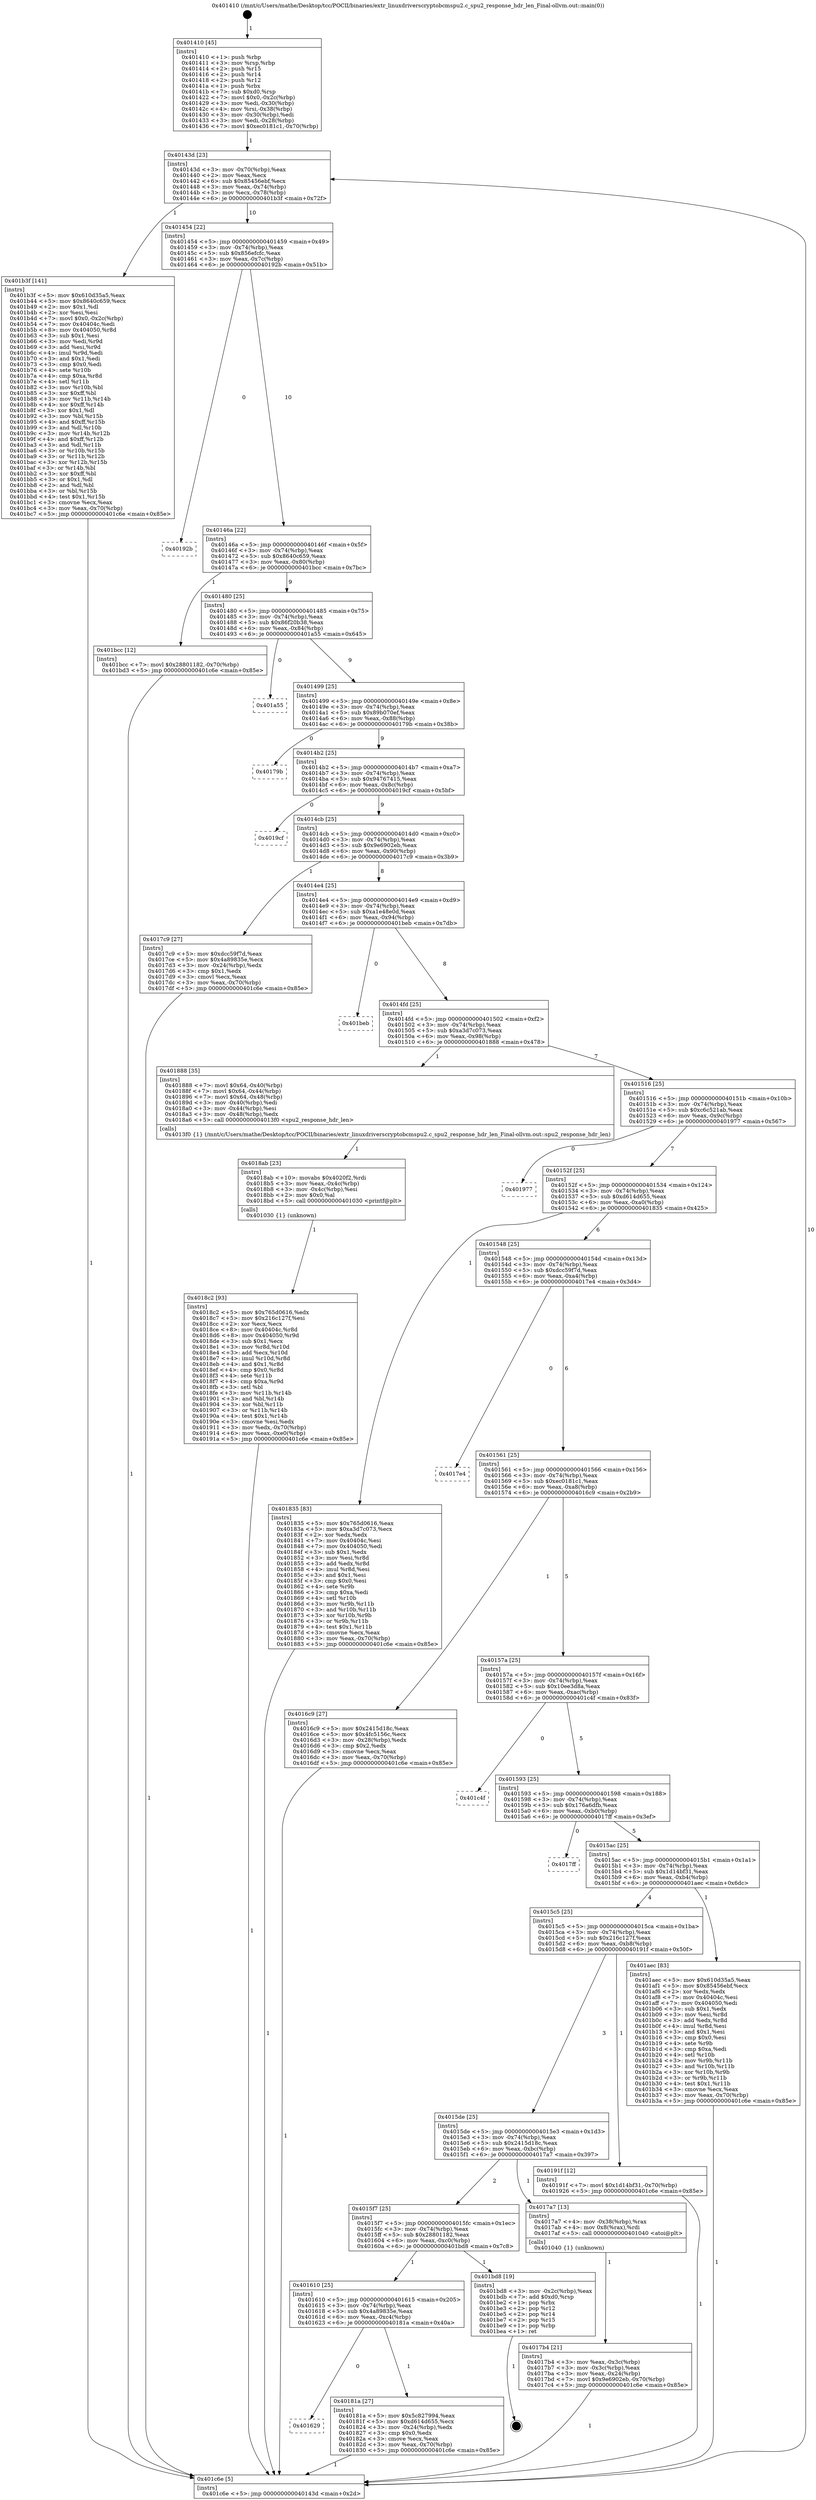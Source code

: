 digraph "0x401410" {
  label = "0x401410 (/mnt/c/Users/mathe/Desktop/tcc/POCII/binaries/extr_linuxdriverscryptobcmspu2.c_spu2_response_hdr_len_Final-ollvm.out::main(0))"
  labelloc = "t"
  node[shape=record]

  Entry [label="",width=0.3,height=0.3,shape=circle,fillcolor=black,style=filled]
  "0x40143d" [label="{
     0x40143d [23]\l
     | [instrs]\l
     &nbsp;&nbsp;0x40143d \<+3\>: mov -0x70(%rbp),%eax\l
     &nbsp;&nbsp;0x401440 \<+2\>: mov %eax,%ecx\l
     &nbsp;&nbsp;0x401442 \<+6\>: sub $0x85456ebf,%ecx\l
     &nbsp;&nbsp;0x401448 \<+3\>: mov %eax,-0x74(%rbp)\l
     &nbsp;&nbsp;0x40144b \<+3\>: mov %ecx,-0x78(%rbp)\l
     &nbsp;&nbsp;0x40144e \<+6\>: je 0000000000401b3f \<main+0x72f\>\l
  }"]
  "0x401b3f" [label="{
     0x401b3f [141]\l
     | [instrs]\l
     &nbsp;&nbsp;0x401b3f \<+5\>: mov $0x610d35a5,%eax\l
     &nbsp;&nbsp;0x401b44 \<+5\>: mov $0x8640c659,%ecx\l
     &nbsp;&nbsp;0x401b49 \<+2\>: mov $0x1,%dl\l
     &nbsp;&nbsp;0x401b4b \<+2\>: xor %esi,%esi\l
     &nbsp;&nbsp;0x401b4d \<+7\>: movl $0x0,-0x2c(%rbp)\l
     &nbsp;&nbsp;0x401b54 \<+7\>: mov 0x40404c,%edi\l
     &nbsp;&nbsp;0x401b5b \<+8\>: mov 0x404050,%r8d\l
     &nbsp;&nbsp;0x401b63 \<+3\>: sub $0x1,%esi\l
     &nbsp;&nbsp;0x401b66 \<+3\>: mov %edi,%r9d\l
     &nbsp;&nbsp;0x401b69 \<+3\>: add %esi,%r9d\l
     &nbsp;&nbsp;0x401b6c \<+4\>: imul %r9d,%edi\l
     &nbsp;&nbsp;0x401b70 \<+3\>: and $0x1,%edi\l
     &nbsp;&nbsp;0x401b73 \<+3\>: cmp $0x0,%edi\l
     &nbsp;&nbsp;0x401b76 \<+4\>: sete %r10b\l
     &nbsp;&nbsp;0x401b7a \<+4\>: cmp $0xa,%r8d\l
     &nbsp;&nbsp;0x401b7e \<+4\>: setl %r11b\l
     &nbsp;&nbsp;0x401b82 \<+3\>: mov %r10b,%bl\l
     &nbsp;&nbsp;0x401b85 \<+3\>: xor $0xff,%bl\l
     &nbsp;&nbsp;0x401b88 \<+3\>: mov %r11b,%r14b\l
     &nbsp;&nbsp;0x401b8b \<+4\>: xor $0xff,%r14b\l
     &nbsp;&nbsp;0x401b8f \<+3\>: xor $0x1,%dl\l
     &nbsp;&nbsp;0x401b92 \<+3\>: mov %bl,%r15b\l
     &nbsp;&nbsp;0x401b95 \<+4\>: and $0xff,%r15b\l
     &nbsp;&nbsp;0x401b99 \<+3\>: and %dl,%r10b\l
     &nbsp;&nbsp;0x401b9c \<+3\>: mov %r14b,%r12b\l
     &nbsp;&nbsp;0x401b9f \<+4\>: and $0xff,%r12b\l
     &nbsp;&nbsp;0x401ba3 \<+3\>: and %dl,%r11b\l
     &nbsp;&nbsp;0x401ba6 \<+3\>: or %r10b,%r15b\l
     &nbsp;&nbsp;0x401ba9 \<+3\>: or %r11b,%r12b\l
     &nbsp;&nbsp;0x401bac \<+3\>: xor %r12b,%r15b\l
     &nbsp;&nbsp;0x401baf \<+3\>: or %r14b,%bl\l
     &nbsp;&nbsp;0x401bb2 \<+3\>: xor $0xff,%bl\l
     &nbsp;&nbsp;0x401bb5 \<+3\>: or $0x1,%dl\l
     &nbsp;&nbsp;0x401bb8 \<+2\>: and %dl,%bl\l
     &nbsp;&nbsp;0x401bba \<+3\>: or %bl,%r15b\l
     &nbsp;&nbsp;0x401bbd \<+4\>: test $0x1,%r15b\l
     &nbsp;&nbsp;0x401bc1 \<+3\>: cmovne %ecx,%eax\l
     &nbsp;&nbsp;0x401bc4 \<+3\>: mov %eax,-0x70(%rbp)\l
     &nbsp;&nbsp;0x401bc7 \<+5\>: jmp 0000000000401c6e \<main+0x85e\>\l
  }"]
  "0x401454" [label="{
     0x401454 [22]\l
     | [instrs]\l
     &nbsp;&nbsp;0x401454 \<+5\>: jmp 0000000000401459 \<main+0x49\>\l
     &nbsp;&nbsp;0x401459 \<+3\>: mov -0x74(%rbp),%eax\l
     &nbsp;&nbsp;0x40145c \<+5\>: sub $0x856efcfc,%eax\l
     &nbsp;&nbsp;0x401461 \<+3\>: mov %eax,-0x7c(%rbp)\l
     &nbsp;&nbsp;0x401464 \<+6\>: je 000000000040192b \<main+0x51b\>\l
  }"]
  Exit [label="",width=0.3,height=0.3,shape=circle,fillcolor=black,style=filled,peripheries=2]
  "0x40192b" [label="{
     0x40192b\l
  }", style=dashed]
  "0x40146a" [label="{
     0x40146a [22]\l
     | [instrs]\l
     &nbsp;&nbsp;0x40146a \<+5\>: jmp 000000000040146f \<main+0x5f\>\l
     &nbsp;&nbsp;0x40146f \<+3\>: mov -0x74(%rbp),%eax\l
     &nbsp;&nbsp;0x401472 \<+5\>: sub $0x8640c659,%eax\l
     &nbsp;&nbsp;0x401477 \<+3\>: mov %eax,-0x80(%rbp)\l
     &nbsp;&nbsp;0x40147a \<+6\>: je 0000000000401bcc \<main+0x7bc\>\l
  }"]
  "0x4018c2" [label="{
     0x4018c2 [93]\l
     | [instrs]\l
     &nbsp;&nbsp;0x4018c2 \<+5\>: mov $0x765d0616,%edx\l
     &nbsp;&nbsp;0x4018c7 \<+5\>: mov $0x216c127f,%esi\l
     &nbsp;&nbsp;0x4018cc \<+2\>: xor %ecx,%ecx\l
     &nbsp;&nbsp;0x4018ce \<+8\>: mov 0x40404c,%r8d\l
     &nbsp;&nbsp;0x4018d6 \<+8\>: mov 0x404050,%r9d\l
     &nbsp;&nbsp;0x4018de \<+3\>: sub $0x1,%ecx\l
     &nbsp;&nbsp;0x4018e1 \<+3\>: mov %r8d,%r10d\l
     &nbsp;&nbsp;0x4018e4 \<+3\>: add %ecx,%r10d\l
     &nbsp;&nbsp;0x4018e7 \<+4\>: imul %r10d,%r8d\l
     &nbsp;&nbsp;0x4018eb \<+4\>: and $0x1,%r8d\l
     &nbsp;&nbsp;0x4018ef \<+4\>: cmp $0x0,%r8d\l
     &nbsp;&nbsp;0x4018f3 \<+4\>: sete %r11b\l
     &nbsp;&nbsp;0x4018f7 \<+4\>: cmp $0xa,%r9d\l
     &nbsp;&nbsp;0x4018fb \<+3\>: setl %bl\l
     &nbsp;&nbsp;0x4018fe \<+3\>: mov %r11b,%r14b\l
     &nbsp;&nbsp;0x401901 \<+3\>: and %bl,%r14b\l
     &nbsp;&nbsp;0x401904 \<+3\>: xor %bl,%r11b\l
     &nbsp;&nbsp;0x401907 \<+3\>: or %r11b,%r14b\l
     &nbsp;&nbsp;0x40190a \<+4\>: test $0x1,%r14b\l
     &nbsp;&nbsp;0x40190e \<+3\>: cmovne %esi,%edx\l
     &nbsp;&nbsp;0x401911 \<+3\>: mov %edx,-0x70(%rbp)\l
     &nbsp;&nbsp;0x401914 \<+6\>: mov %eax,-0xe0(%rbp)\l
     &nbsp;&nbsp;0x40191a \<+5\>: jmp 0000000000401c6e \<main+0x85e\>\l
  }"]
  "0x401bcc" [label="{
     0x401bcc [12]\l
     | [instrs]\l
     &nbsp;&nbsp;0x401bcc \<+7\>: movl $0x28801182,-0x70(%rbp)\l
     &nbsp;&nbsp;0x401bd3 \<+5\>: jmp 0000000000401c6e \<main+0x85e\>\l
  }"]
  "0x401480" [label="{
     0x401480 [25]\l
     | [instrs]\l
     &nbsp;&nbsp;0x401480 \<+5\>: jmp 0000000000401485 \<main+0x75\>\l
     &nbsp;&nbsp;0x401485 \<+3\>: mov -0x74(%rbp),%eax\l
     &nbsp;&nbsp;0x401488 \<+5\>: sub $0x86f20b38,%eax\l
     &nbsp;&nbsp;0x40148d \<+6\>: mov %eax,-0x84(%rbp)\l
     &nbsp;&nbsp;0x401493 \<+6\>: je 0000000000401a55 \<main+0x645\>\l
  }"]
  "0x4018ab" [label="{
     0x4018ab [23]\l
     | [instrs]\l
     &nbsp;&nbsp;0x4018ab \<+10\>: movabs $0x4020f2,%rdi\l
     &nbsp;&nbsp;0x4018b5 \<+3\>: mov %eax,-0x4c(%rbp)\l
     &nbsp;&nbsp;0x4018b8 \<+3\>: mov -0x4c(%rbp),%esi\l
     &nbsp;&nbsp;0x4018bb \<+2\>: mov $0x0,%al\l
     &nbsp;&nbsp;0x4018bd \<+5\>: call 0000000000401030 \<printf@plt\>\l
     | [calls]\l
     &nbsp;&nbsp;0x401030 \{1\} (unknown)\l
  }"]
  "0x401a55" [label="{
     0x401a55\l
  }", style=dashed]
  "0x401499" [label="{
     0x401499 [25]\l
     | [instrs]\l
     &nbsp;&nbsp;0x401499 \<+5\>: jmp 000000000040149e \<main+0x8e\>\l
     &nbsp;&nbsp;0x40149e \<+3\>: mov -0x74(%rbp),%eax\l
     &nbsp;&nbsp;0x4014a1 \<+5\>: sub $0x89b070ef,%eax\l
     &nbsp;&nbsp;0x4014a6 \<+6\>: mov %eax,-0x88(%rbp)\l
     &nbsp;&nbsp;0x4014ac \<+6\>: je 000000000040179b \<main+0x38b\>\l
  }"]
  "0x401629" [label="{
     0x401629\l
  }", style=dashed]
  "0x40179b" [label="{
     0x40179b\l
  }", style=dashed]
  "0x4014b2" [label="{
     0x4014b2 [25]\l
     | [instrs]\l
     &nbsp;&nbsp;0x4014b2 \<+5\>: jmp 00000000004014b7 \<main+0xa7\>\l
     &nbsp;&nbsp;0x4014b7 \<+3\>: mov -0x74(%rbp),%eax\l
     &nbsp;&nbsp;0x4014ba \<+5\>: sub $0x94767415,%eax\l
     &nbsp;&nbsp;0x4014bf \<+6\>: mov %eax,-0x8c(%rbp)\l
     &nbsp;&nbsp;0x4014c5 \<+6\>: je 00000000004019cf \<main+0x5bf\>\l
  }"]
  "0x40181a" [label="{
     0x40181a [27]\l
     | [instrs]\l
     &nbsp;&nbsp;0x40181a \<+5\>: mov $0x5c827994,%eax\l
     &nbsp;&nbsp;0x40181f \<+5\>: mov $0xd614d655,%ecx\l
     &nbsp;&nbsp;0x401824 \<+3\>: mov -0x24(%rbp),%edx\l
     &nbsp;&nbsp;0x401827 \<+3\>: cmp $0x0,%edx\l
     &nbsp;&nbsp;0x40182a \<+3\>: cmove %ecx,%eax\l
     &nbsp;&nbsp;0x40182d \<+3\>: mov %eax,-0x70(%rbp)\l
     &nbsp;&nbsp;0x401830 \<+5\>: jmp 0000000000401c6e \<main+0x85e\>\l
  }"]
  "0x4019cf" [label="{
     0x4019cf\l
  }", style=dashed]
  "0x4014cb" [label="{
     0x4014cb [25]\l
     | [instrs]\l
     &nbsp;&nbsp;0x4014cb \<+5\>: jmp 00000000004014d0 \<main+0xc0\>\l
     &nbsp;&nbsp;0x4014d0 \<+3\>: mov -0x74(%rbp),%eax\l
     &nbsp;&nbsp;0x4014d3 \<+5\>: sub $0x9e6902eb,%eax\l
     &nbsp;&nbsp;0x4014d8 \<+6\>: mov %eax,-0x90(%rbp)\l
     &nbsp;&nbsp;0x4014de \<+6\>: je 00000000004017c9 \<main+0x3b9\>\l
  }"]
  "0x401610" [label="{
     0x401610 [25]\l
     | [instrs]\l
     &nbsp;&nbsp;0x401610 \<+5\>: jmp 0000000000401615 \<main+0x205\>\l
     &nbsp;&nbsp;0x401615 \<+3\>: mov -0x74(%rbp),%eax\l
     &nbsp;&nbsp;0x401618 \<+5\>: sub $0x4a89835e,%eax\l
     &nbsp;&nbsp;0x40161d \<+6\>: mov %eax,-0xc4(%rbp)\l
     &nbsp;&nbsp;0x401623 \<+6\>: je 000000000040181a \<main+0x40a\>\l
  }"]
  "0x4017c9" [label="{
     0x4017c9 [27]\l
     | [instrs]\l
     &nbsp;&nbsp;0x4017c9 \<+5\>: mov $0xdcc59f7d,%eax\l
     &nbsp;&nbsp;0x4017ce \<+5\>: mov $0x4a89835e,%ecx\l
     &nbsp;&nbsp;0x4017d3 \<+3\>: mov -0x24(%rbp),%edx\l
     &nbsp;&nbsp;0x4017d6 \<+3\>: cmp $0x1,%edx\l
     &nbsp;&nbsp;0x4017d9 \<+3\>: cmovl %ecx,%eax\l
     &nbsp;&nbsp;0x4017dc \<+3\>: mov %eax,-0x70(%rbp)\l
     &nbsp;&nbsp;0x4017df \<+5\>: jmp 0000000000401c6e \<main+0x85e\>\l
  }"]
  "0x4014e4" [label="{
     0x4014e4 [25]\l
     | [instrs]\l
     &nbsp;&nbsp;0x4014e4 \<+5\>: jmp 00000000004014e9 \<main+0xd9\>\l
     &nbsp;&nbsp;0x4014e9 \<+3\>: mov -0x74(%rbp),%eax\l
     &nbsp;&nbsp;0x4014ec \<+5\>: sub $0xa1e48e0d,%eax\l
     &nbsp;&nbsp;0x4014f1 \<+6\>: mov %eax,-0x94(%rbp)\l
     &nbsp;&nbsp;0x4014f7 \<+6\>: je 0000000000401beb \<main+0x7db\>\l
  }"]
  "0x401bd8" [label="{
     0x401bd8 [19]\l
     | [instrs]\l
     &nbsp;&nbsp;0x401bd8 \<+3\>: mov -0x2c(%rbp),%eax\l
     &nbsp;&nbsp;0x401bdb \<+7\>: add $0xd0,%rsp\l
     &nbsp;&nbsp;0x401be2 \<+1\>: pop %rbx\l
     &nbsp;&nbsp;0x401be3 \<+2\>: pop %r12\l
     &nbsp;&nbsp;0x401be5 \<+2\>: pop %r14\l
     &nbsp;&nbsp;0x401be7 \<+2\>: pop %r15\l
     &nbsp;&nbsp;0x401be9 \<+1\>: pop %rbp\l
     &nbsp;&nbsp;0x401bea \<+1\>: ret\l
  }"]
  "0x401beb" [label="{
     0x401beb\l
  }", style=dashed]
  "0x4014fd" [label="{
     0x4014fd [25]\l
     | [instrs]\l
     &nbsp;&nbsp;0x4014fd \<+5\>: jmp 0000000000401502 \<main+0xf2\>\l
     &nbsp;&nbsp;0x401502 \<+3\>: mov -0x74(%rbp),%eax\l
     &nbsp;&nbsp;0x401505 \<+5\>: sub $0xa3d7c073,%eax\l
     &nbsp;&nbsp;0x40150a \<+6\>: mov %eax,-0x98(%rbp)\l
     &nbsp;&nbsp;0x401510 \<+6\>: je 0000000000401888 \<main+0x478\>\l
  }"]
  "0x4017b4" [label="{
     0x4017b4 [21]\l
     | [instrs]\l
     &nbsp;&nbsp;0x4017b4 \<+3\>: mov %eax,-0x3c(%rbp)\l
     &nbsp;&nbsp;0x4017b7 \<+3\>: mov -0x3c(%rbp),%eax\l
     &nbsp;&nbsp;0x4017ba \<+3\>: mov %eax,-0x24(%rbp)\l
     &nbsp;&nbsp;0x4017bd \<+7\>: movl $0x9e6902eb,-0x70(%rbp)\l
     &nbsp;&nbsp;0x4017c4 \<+5\>: jmp 0000000000401c6e \<main+0x85e\>\l
  }"]
  "0x401888" [label="{
     0x401888 [35]\l
     | [instrs]\l
     &nbsp;&nbsp;0x401888 \<+7\>: movl $0x64,-0x40(%rbp)\l
     &nbsp;&nbsp;0x40188f \<+7\>: movl $0x64,-0x44(%rbp)\l
     &nbsp;&nbsp;0x401896 \<+7\>: movl $0x64,-0x48(%rbp)\l
     &nbsp;&nbsp;0x40189d \<+3\>: mov -0x40(%rbp),%edi\l
     &nbsp;&nbsp;0x4018a0 \<+3\>: mov -0x44(%rbp),%esi\l
     &nbsp;&nbsp;0x4018a3 \<+3\>: mov -0x48(%rbp),%edx\l
     &nbsp;&nbsp;0x4018a6 \<+5\>: call 00000000004013f0 \<spu2_response_hdr_len\>\l
     | [calls]\l
     &nbsp;&nbsp;0x4013f0 \{1\} (/mnt/c/Users/mathe/Desktop/tcc/POCII/binaries/extr_linuxdriverscryptobcmspu2.c_spu2_response_hdr_len_Final-ollvm.out::spu2_response_hdr_len)\l
  }"]
  "0x401516" [label="{
     0x401516 [25]\l
     | [instrs]\l
     &nbsp;&nbsp;0x401516 \<+5\>: jmp 000000000040151b \<main+0x10b\>\l
     &nbsp;&nbsp;0x40151b \<+3\>: mov -0x74(%rbp),%eax\l
     &nbsp;&nbsp;0x40151e \<+5\>: sub $0xc6c521ab,%eax\l
     &nbsp;&nbsp;0x401523 \<+6\>: mov %eax,-0x9c(%rbp)\l
     &nbsp;&nbsp;0x401529 \<+6\>: je 0000000000401977 \<main+0x567\>\l
  }"]
  "0x4015f7" [label="{
     0x4015f7 [25]\l
     | [instrs]\l
     &nbsp;&nbsp;0x4015f7 \<+5\>: jmp 00000000004015fc \<main+0x1ec\>\l
     &nbsp;&nbsp;0x4015fc \<+3\>: mov -0x74(%rbp),%eax\l
     &nbsp;&nbsp;0x4015ff \<+5\>: sub $0x28801182,%eax\l
     &nbsp;&nbsp;0x401604 \<+6\>: mov %eax,-0xc0(%rbp)\l
     &nbsp;&nbsp;0x40160a \<+6\>: je 0000000000401bd8 \<main+0x7c8\>\l
  }"]
  "0x401977" [label="{
     0x401977\l
  }", style=dashed]
  "0x40152f" [label="{
     0x40152f [25]\l
     | [instrs]\l
     &nbsp;&nbsp;0x40152f \<+5\>: jmp 0000000000401534 \<main+0x124\>\l
     &nbsp;&nbsp;0x401534 \<+3\>: mov -0x74(%rbp),%eax\l
     &nbsp;&nbsp;0x401537 \<+5\>: sub $0xd614d655,%eax\l
     &nbsp;&nbsp;0x40153c \<+6\>: mov %eax,-0xa0(%rbp)\l
     &nbsp;&nbsp;0x401542 \<+6\>: je 0000000000401835 \<main+0x425\>\l
  }"]
  "0x4017a7" [label="{
     0x4017a7 [13]\l
     | [instrs]\l
     &nbsp;&nbsp;0x4017a7 \<+4\>: mov -0x38(%rbp),%rax\l
     &nbsp;&nbsp;0x4017ab \<+4\>: mov 0x8(%rax),%rdi\l
     &nbsp;&nbsp;0x4017af \<+5\>: call 0000000000401040 \<atoi@plt\>\l
     | [calls]\l
     &nbsp;&nbsp;0x401040 \{1\} (unknown)\l
  }"]
  "0x401835" [label="{
     0x401835 [83]\l
     | [instrs]\l
     &nbsp;&nbsp;0x401835 \<+5\>: mov $0x765d0616,%eax\l
     &nbsp;&nbsp;0x40183a \<+5\>: mov $0xa3d7c073,%ecx\l
     &nbsp;&nbsp;0x40183f \<+2\>: xor %edx,%edx\l
     &nbsp;&nbsp;0x401841 \<+7\>: mov 0x40404c,%esi\l
     &nbsp;&nbsp;0x401848 \<+7\>: mov 0x404050,%edi\l
     &nbsp;&nbsp;0x40184f \<+3\>: sub $0x1,%edx\l
     &nbsp;&nbsp;0x401852 \<+3\>: mov %esi,%r8d\l
     &nbsp;&nbsp;0x401855 \<+3\>: add %edx,%r8d\l
     &nbsp;&nbsp;0x401858 \<+4\>: imul %r8d,%esi\l
     &nbsp;&nbsp;0x40185c \<+3\>: and $0x1,%esi\l
     &nbsp;&nbsp;0x40185f \<+3\>: cmp $0x0,%esi\l
     &nbsp;&nbsp;0x401862 \<+4\>: sete %r9b\l
     &nbsp;&nbsp;0x401866 \<+3\>: cmp $0xa,%edi\l
     &nbsp;&nbsp;0x401869 \<+4\>: setl %r10b\l
     &nbsp;&nbsp;0x40186d \<+3\>: mov %r9b,%r11b\l
     &nbsp;&nbsp;0x401870 \<+3\>: and %r10b,%r11b\l
     &nbsp;&nbsp;0x401873 \<+3\>: xor %r10b,%r9b\l
     &nbsp;&nbsp;0x401876 \<+3\>: or %r9b,%r11b\l
     &nbsp;&nbsp;0x401879 \<+4\>: test $0x1,%r11b\l
     &nbsp;&nbsp;0x40187d \<+3\>: cmovne %ecx,%eax\l
     &nbsp;&nbsp;0x401880 \<+3\>: mov %eax,-0x70(%rbp)\l
     &nbsp;&nbsp;0x401883 \<+5\>: jmp 0000000000401c6e \<main+0x85e\>\l
  }"]
  "0x401548" [label="{
     0x401548 [25]\l
     | [instrs]\l
     &nbsp;&nbsp;0x401548 \<+5\>: jmp 000000000040154d \<main+0x13d\>\l
     &nbsp;&nbsp;0x40154d \<+3\>: mov -0x74(%rbp),%eax\l
     &nbsp;&nbsp;0x401550 \<+5\>: sub $0xdcc59f7d,%eax\l
     &nbsp;&nbsp;0x401555 \<+6\>: mov %eax,-0xa4(%rbp)\l
     &nbsp;&nbsp;0x40155b \<+6\>: je 00000000004017e4 \<main+0x3d4\>\l
  }"]
  "0x4015de" [label="{
     0x4015de [25]\l
     | [instrs]\l
     &nbsp;&nbsp;0x4015de \<+5\>: jmp 00000000004015e3 \<main+0x1d3\>\l
     &nbsp;&nbsp;0x4015e3 \<+3\>: mov -0x74(%rbp),%eax\l
     &nbsp;&nbsp;0x4015e6 \<+5\>: sub $0x2415d18c,%eax\l
     &nbsp;&nbsp;0x4015eb \<+6\>: mov %eax,-0xbc(%rbp)\l
     &nbsp;&nbsp;0x4015f1 \<+6\>: je 00000000004017a7 \<main+0x397\>\l
  }"]
  "0x4017e4" [label="{
     0x4017e4\l
  }", style=dashed]
  "0x401561" [label="{
     0x401561 [25]\l
     | [instrs]\l
     &nbsp;&nbsp;0x401561 \<+5\>: jmp 0000000000401566 \<main+0x156\>\l
     &nbsp;&nbsp;0x401566 \<+3\>: mov -0x74(%rbp),%eax\l
     &nbsp;&nbsp;0x401569 \<+5\>: sub $0xec0181c1,%eax\l
     &nbsp;&nbsp;0x40156e \<+6\>: mov %eax,-0xa8(%rbp)\l
     &nbsp;&nbsp;0x401574 \<+6\>: je 00000000004016c9 \<main+0x2b9\>\l
  }"]
  "0x40191f" [label="{
     0x40191f [12]\l
     | [instrs]\l
     &nbsp;&nbsp;0x40191f \<+7\>: movl $0x1d14bf31,-0x70(%rbp)\l
     &nbsp;&nbsp;0x401926 \<+5\>: jmp 0000000000401c6e \<main+0x85e\>\l
  }"]
  "0x4016c9" [label="{
     0x4016c9 [27]\l
     | [instrs]\l
     &nbsp;&nbsp;0x4016c9 \<+5\>: mov $0x2415d18c,%eax\l
     &nbsp;&nbsp;0x4016ce \<+5\>: mov $0x4fc5156c,%ecx\l
     &nbsp;&nbsp;0x4016d3 \<+3\>: mov -0x28(%rbp),%edx\l
     &nbsp;&nbsp;0x4016d6 \<+3\>: cmp $0x2,%edx\l
     &nbsp;&nbsp;0x4016d9 \<+3\>: cmovne %ecx,%eax\l
     &nbsp;&nbsp;0x4016dc \<+3\>: mov %eax,-0x70(%rbp)\l
     &nbsp;&nbsp;0x4016df \<+5\>: jmp 0000000000401c6e \<main+0x85e\>\l
  }"]
  "0x40157a" [label="{
     0x40157a [25]\l
     | [instrs]\l
     &nbsp;&nbsp;0x40157a \<+5\>: jmp 000000000040157f \<main+0x16f\>\l
     &nbsp;&nbsp;0x40157f \<+3\>: mov -0x74(%rbp),%eax\l
     &nbsp;&nbsp;0x401582 \<+5\>: sub $0x10ee3d8a,%eax\l
     &nbsp;&nbsp;0x401587 \<+6\>: mov %eax,-0xac(%rbp)\l
     &nbsp;&nbsp;0x40158d \<+6\>: je 0000000000401c4f \<main+0x83f\>\l
  }"]
  "0x401c6e" [label="{
     0x401c6e [5]\l
     | [instrs]\l
     &nbsp;&nbsp;0x401c6e \<+5\>: jmp 000000000040143d \<main+0x2d\>\l
  }"]
  "0x401410" [label="{
     0x401410 [45]\l
     | [instrs]\l
     &nbsp;&nbsp;0x401410 \<+1\>: push %rbp\l
     &nbsp;&nbsp;0x401411 \<+3\>: mov %rsp,%rbp\l
     &nbsp;&nbsp;0x401414 \<+2\>: push %r15\l
     &nbsp;&nbsp;0x401416 \<+2\>: push %r14\l
     &nbsp;&nbsp;0x401418 \<+2\>: push %r12\l
     &nbsp;&nbsp;0x40141a \<+1\>: push %rbx\l
     &nbsp;&nbsp;0x40141b \<+7\>: sub $0xd0,%rsp\l
     &nbsp;&nbsp;0x401422 \<+7\>: movl $0x0,-0x2c(%rbp)\l
     &nbsp;&nbsp;0x401429 \<+3\>: mov %edi,-0x30(%rbp)\l
     &nbsp;&nbsp;0x40142c \<+4\>: mov %rsi,-0x38(%rbp)\l
     &nbsp;&nbsp;0x401430 \<+3\>: mov -0x30(%rbp),%edi\l
     &nbsp;&nbsp;0x401433 \<+3\>: mov %edi,-0x28(%rbp)\l
     &nbsp;&nbsp;0x401436 \<+7\>: movl $0xec0181c1,-0x70(%rbp)\l
  }"]
  "0x4015c5" [label="{
     0x4015c5 [25]\l
     | [instrs]\l
     &nbsp;&nbsp;0x4015c5 \<+5\>: jmp 00000000004015ca \<main+0x1ba\>\l
     &nbsp;&nbsp;0x4015ca \<+3\>: mov -0x74(%rbp),%eax\l
     &nbsp;&nbsp;0x4015cd \<+5\>: sub $0x216c127f,%eax\l
     &nbsp;&nbsp;0x4015d2 \<+6\>: mov %eax,-0xb8(%rbp)\l
     &nbsp;&nbsp;0x4015d8 \<+6\>: je 000000000040191f \<main+0x50f\>\l
  }"]
  "0x401c4f" [label="{
     0x401c4f\l
  }", style=dashed]
  "0x401593" [label="{
     0x401593 [25]\l
     | [instrs]\l
     &nbsp;&nbsp;0x401593 \<+5\>: jmp 0000000000401598 \<main+0x188\>\l
     &nbsp;&nbsp;0x401598 \<+3\>: mov -0x74(%rbp),%eax\l
     &nbsp;&nbsp;0x40159b \<+5\>: sub $0x176a6dfb,%eax\l
     &nbsp;&nbsp;0x4015a0 \<+6\>: mov %eax,-0xb0(%rbp)\l
     &nbsp;&nbsp;0x4015a6 \<+6\>: je 00000000004017ff \<main+0x3ef\>\l
  }"]
  "0x401aec" [label="{
     0x401aec [83]\l
     | [instrs]\l
     &nbsp;&nbsp;0x401aec \<+5\>: mov $0x610d35a5,%eax\l
     &nbsp;&nbsp;0x401af1 \<+5\>: mov $0x85456ebf,%ecx\l
     &nbsp;&nbsp;0x401af6 \<+2\>: xor %edx,%edx\l
     &nbsp;&nbsp;0x401af8 \<+7\>: mov 0x40404c,%esi\l
     &nbsp;&nbsp;0x401aff \<+7\>: mov 0x404050,%edi\l
     &nbsp;&nbsp;0x401b06 \<+3\>: sub $0x1,%edx\l
     &nbsp;&nbsp;0x401b09 \<+3\>: mov %esi,%r8d\l
     &nbsp;&nbsp;0x401b0c \<+3\>: add %edx,%r8d\l
     &nbsp;&nbsp;0x401b0f \<+4\>: imul %r8d,%esi\l
     &nbsp;&nbsp;0x401b13 \<+3\>: and $0x1,%esi\l
     &nbsp;&nbsp;0x401b16 \<+3\>: cmp $0x0,%esi\l
     &nbsp;&nbsp;0x401b19 \<+4\>: sete %r9b\l
     &nbsp;&nbsp;0x401b1d \<+3\>: cmp $0xa,%edi\l
     &nbsp;&nbsp;0x401b20 \<+4\>: setl %r10b\l
     &nbsp;&nbsp;0x401b24 \<+3\>: mov %r9b,%r11b\l
     &nbsp;&nbsp;0x401b27 \<+3\>: and %r10b,%r11b\l
     &nbsp;&nbsp;0x401b2a \<+3\>: xor %r10b,%r9b\l
     &nbsp;&nbsp;0x401b2d \<+3\>: or %r9b,%r11b\l
     &nbsp;&nbsp;0x401b30 \<+4\>: test $0x1,%r11b\l
     &nbsp;&nbsp;0x401b34 \<+3\>: cmovne %ecx,%eax\l
     &nbsp;&nbsp;0x401b37 \<+3\>: mov %eax,-0x70(%rbp)\l
     &nbsp;&nbsp;0x401b3a \<+5\>: jmp 0000000000401c6e \<main+0x85e\>\l
  }"]
  "0x4017ff" [label="{
     0x4017ff\l
  }", style=dashed]
  "0x4015ac" [label="{
     0x4015ac [25]\l
     | [instrs]\l
     &nbsp;&nbsp;0x4015ac \<+5\>: jmp 00000000004015b1 \<main+0x1a1\>\l
     &nbsp;&nbsp;0x4015b1 \<+3\>: mov -0x74(%rbp),%eax\l
     &nbsp;&nbsp;0x4015b4 \<+5\>: sub $0x1d14bf31,%eax\l
     &nbsp;&nbsp;0x4015b9 \<+6\>: mov %eax,-0xb4(%rbp)\l
     &nbsp;&nbsp;0x4015bf \<+6\>: je 0000000000401aec \<main+0x6dc\>\l
  }"]
  Entry -> "0x401410" [label=" 1"]
  "0x40143d" -> "0x401b3f" [label=" 1"]
  "0x40143d" -> "0x401454" [label=" 10"]
  "0x401bd8" -> Exit [label=" 1"]
  "0x401454" -> "0x40192b" [label=" 0"]
  "0x401454" -> "0x40146a" [label=" 10"]
  "0x401bcc" -> "0x401c6e" [label=" 1"]
  "0x40146a" -> "0x401bcc" [label=" 1"]
  "0x40146a" -> "0x401480" [label=" 9"]
  "0x401b3f" -> "0x401c6e" [label=" 1"]
  "0x401480" -> "0x401a55" [label=" 0"]
  "0x401480" -> "0x401499" [label=" 9"]
  "0x401aec" -> "0x401c6e" [label=" 1"]
  "0x401499" -> "0x40179b" [label=" 0"]
  "0x401499" -> "0x4014b2" [label=" 9"]
  "0x40191f" -> "0x401c6e" [label=" 1"]
  "0x4014b2" -> "0x4019cf" [label=" 0"]
  "0x4014b2" -> "0x4014cb" [label=" 9"]
  "0x4018c2" -> "0x401c6e" [label=" 1"]
  "0x4014cb" -> "0x4017c9" [label=" 1"]
  "0x4014cb" -> "0x4014e4" [label=" 8"]
  "0x401888" -> "0x4018ab" [label=" 1"]
  "0x4014e4" -> "0x401beb" [label=" 0"]
  "0x4014e4" -> "0x4014fd" [label=" 8"]
  "0x401835" -> "0x401c6e" [label=" 1"]
  "0x4014fd" -> "0x401888" [label=" 1"]
  "0x4014fd" -> "0x401516" [label=" 7"]
  "0x401610" -> "0x401629" [label=" 0"]
  "0x401516" -> "0x401977" [label=" 0"]
  "0x401516" -> "0x40152f" [label=" 7"]
  "0x401610" -> "0x40181a" [label=" 1"]
  "0x40152f" -> "0x401835" [label=" 1"]
  "0x40152f" -> "0x401548" [label=" 6"]
  "0x4018ab" -> "0x4018c2" [label=" 1"]
  "0x401548" -> "0x4017e4" [label=" 0"]
  "0x401548" -> "0x401561" [label=" 6"]
  "0x4015f7" -> "0x401bd8" [label=" 1"]
  "0x401561" -> "0x4016c9" [label=" 1"]
  "0x401561" -> "0x40157a" [label=" 5"]
  "0x4016c9" -> "0x401c6e" [label=" 1"]
  "0x401410" -> "0x40143d" [label=" 1"]
  "0x401c6e" -> "0x40143d" [label=" 10"]
  "0x40181a" -> "0x401c6e" [label=" 1"]
  "0x40157a" -> "0x401c4f" [label=" 0"]
  "0x40157a" -> "0x401593" [label=" 5"]
  "0x4017b4" -> "0x401c6e" [label=" 1"]
  "0x401593" -> "0x4017ff" [label=" 0"]
  "0x401593" -> "0x4015ac" [label=" 5"]
  "0x4017a7" -> "0x4017b4" [label=" 1"]
  "0x4015ac" -> "0x401aec" [label=" 1"]
  "0x4015ac" -> "0x4015c5" [label=" 4"]
  "0x4017c9" -> "0x401c6e" [label=" 1"]
  "0x4015c5" -> "0x40191f" [label=" 1"]
  "0x4015c5" -> "0x4015de" [label=" 3"]
  "0x4015f7" -> "0x401610" [label=" 1"]
  "0x4015de" -> "0x4017a7" [label=" 1"]
  "0x4015de" -> "0x4015f7" [label=" 2"]
}
